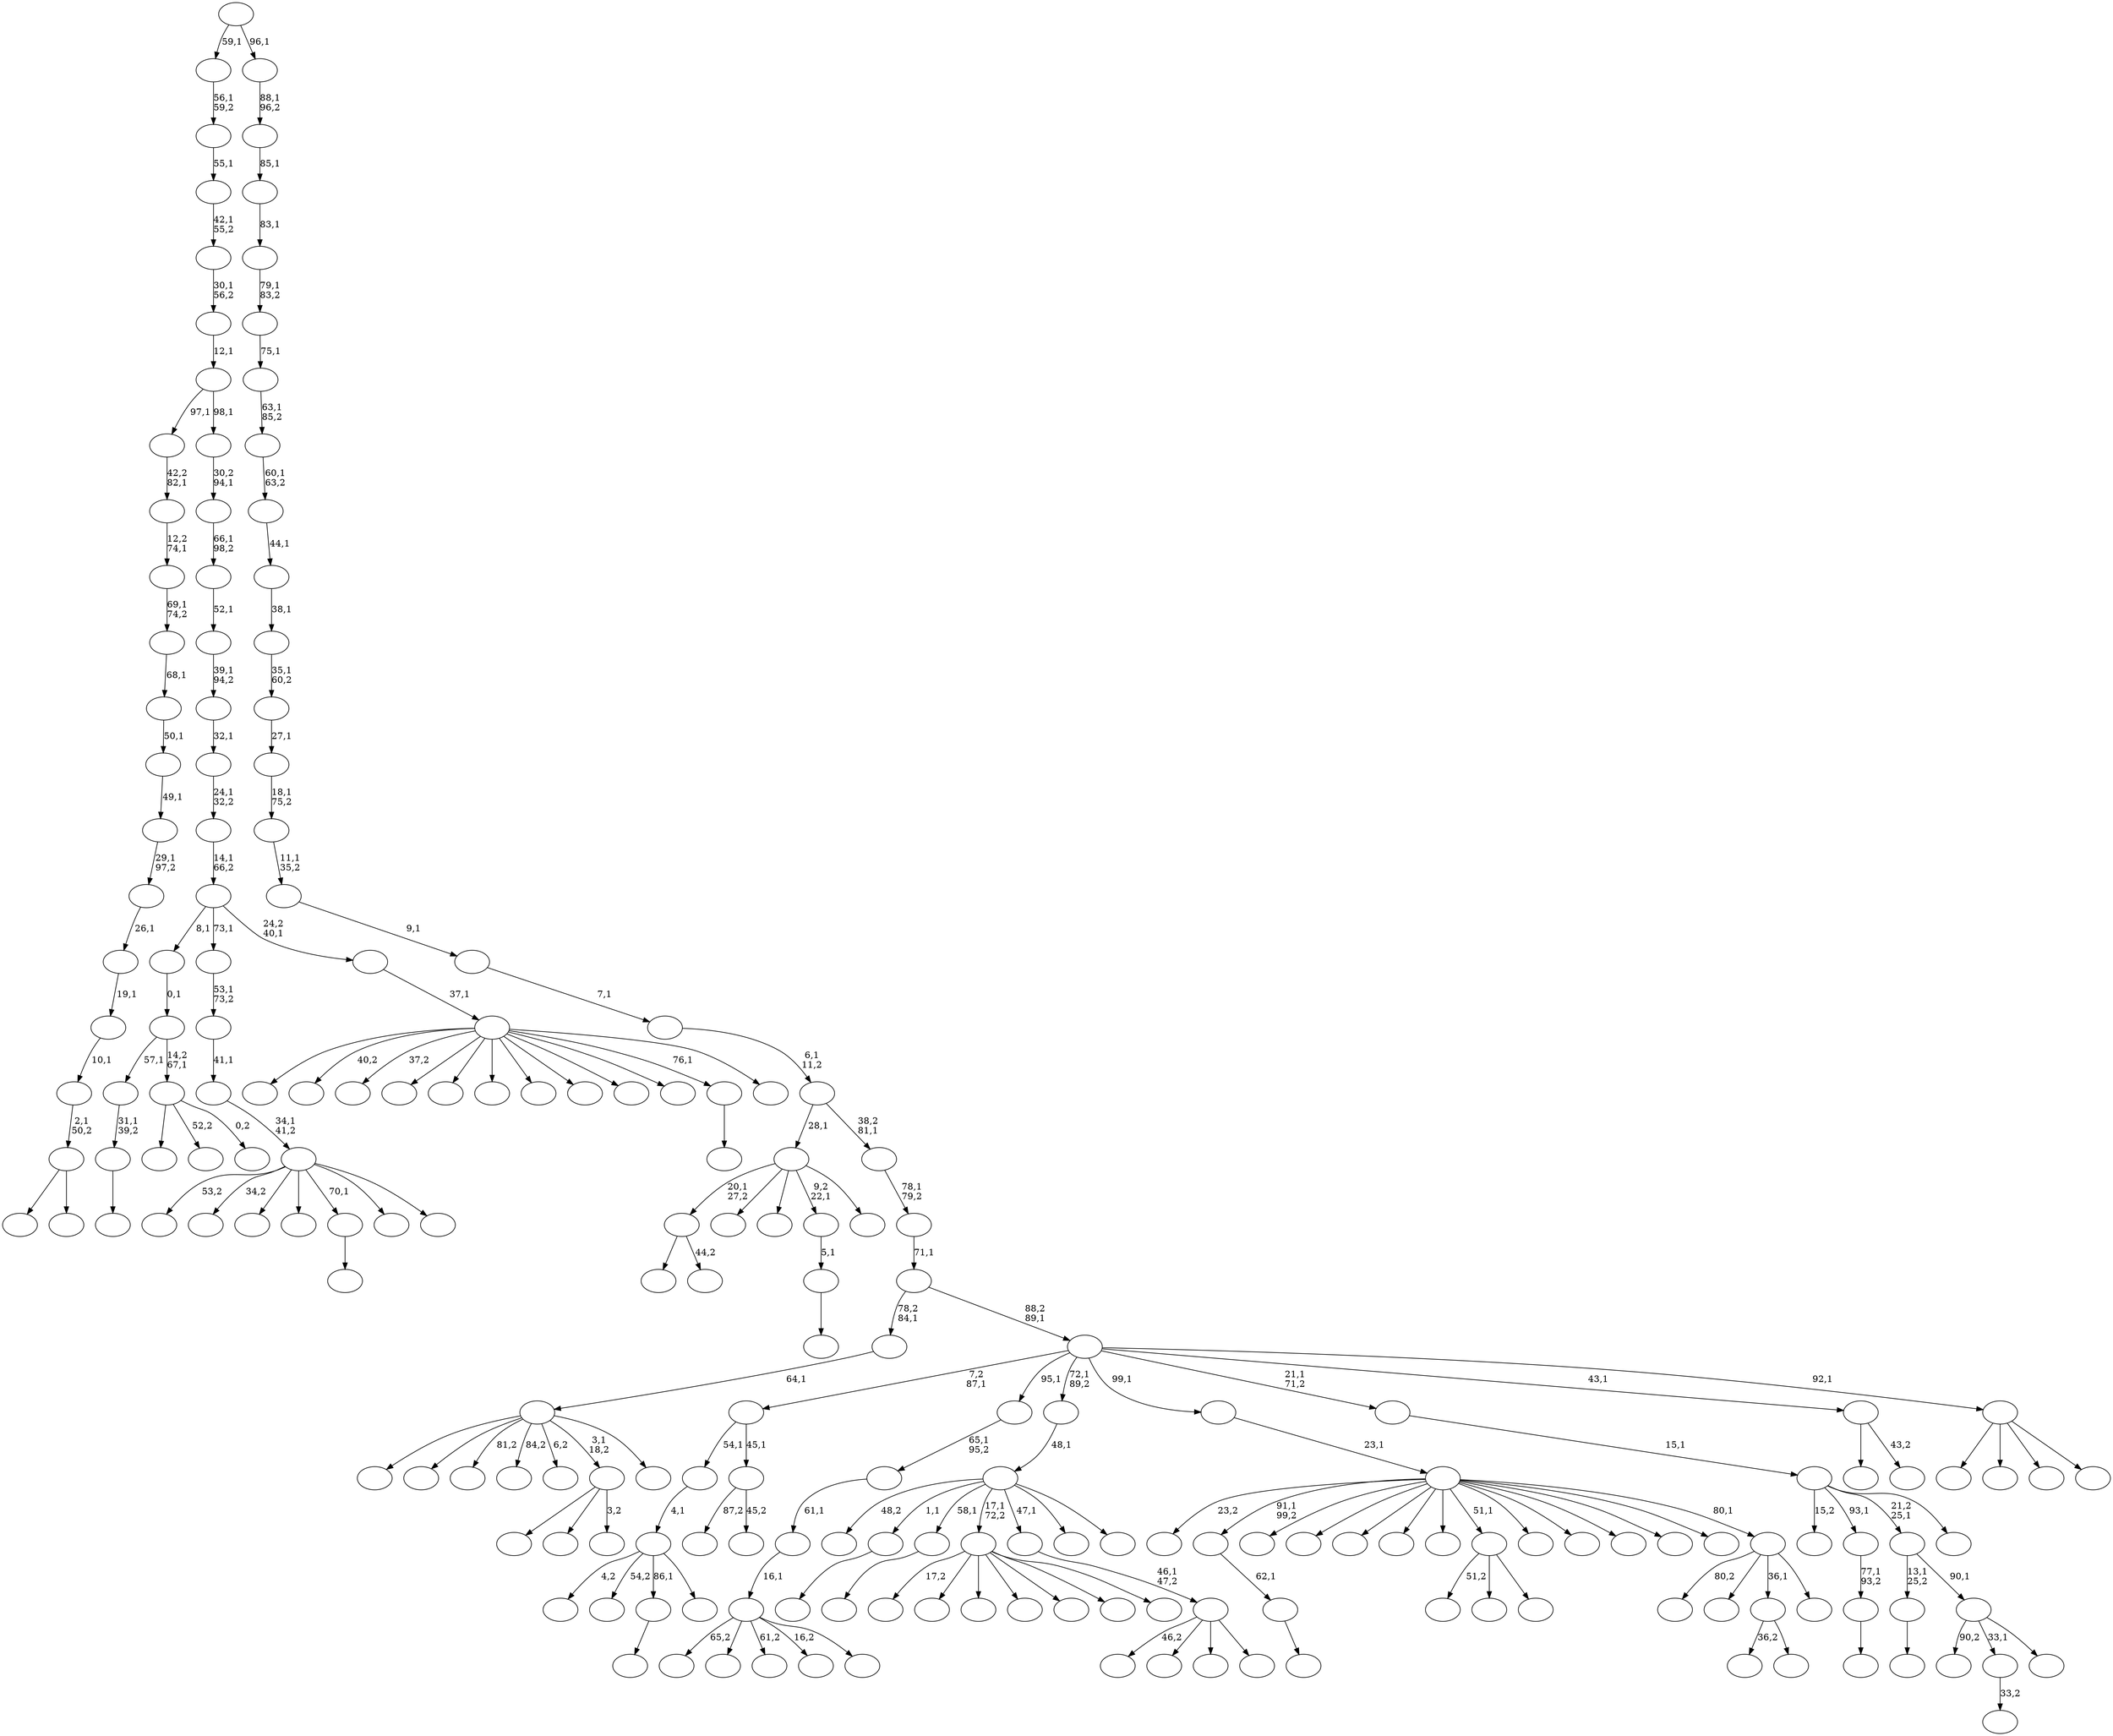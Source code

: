 digraph T {
	200 [label=""]
	199 [label=""]
	198 [label=""]
	197 [label=""]
	196 [label=""]
	195 [label=""]
	194 [label=""]
	193 [label=""]
	192 [label=""]
	191 [label=""]
	190 [label=""]
	189 [label=""]
	188 [label=""]
	187 [label=""]
	186 [label=""]
	185 [label=""]
	184 [label=""]
	183 [label=""]
	182 [label=""]
	181 [label=""]
	180 [label=""]
	179 [label=""]
	178 [label=""]
	177 [label=""]
	176 [label=""]
	175 [label=""]
	174 [label=""]
	173 [label=""]
	172 [label=""]
	171 [label=""]
	170 [label=""]
	169 [label=""]
	168 [label=""]
	167 [label=""]
	166 [label=""]
	165 [label=""]
	164 [label=""]
	163 [label=""]
	162 [label=""]
	161 [label=""]
	160 [label=""]
	159 [label=""]
	158 [label=""]
	157 [label=""]
	156 [label=""]
	155 [label=""]
	154 [label=""]
	153 [label=""]
	152 [label=""]
	151 [label=""]
	150 [label=""]
	149 [label=""]
	148 [label=""]
	147 [label=""]
	146 [label=""]
	145 [label=""]
	144 [label=""]
	143 [label=""]
	142 [label=""]
	141 [label=""]
	140 [label=""]
	139 [label=""]
	138 [label=""]
	137 [label=""]
	136 [label=""]
	135 [label=""]
	134 [label=""]
	133 [label=""]
	132 [label=""]
	131 [label=""]
	130 [label=""]
	129 [label=""]
	128 [label=""]
	127 [label=""]
	126 [label=""]
	125 [label=""]
	124 [label=""]
	123 [label=""]
	122 [label=""]
	121 [label=""]
	120 [label=""]
	119 [label=""]
	118 [label=""]
	117 [label=""]
	116 [label=""]
	115 [label=""]
	114 [label=""]
	113 [label=""]
	112 [label=""]
	111 [label=""]
	110 [label=""]
	109 [label=""]
	108 [label=""]
	107 [label=""]
	106 [label=""]
	105 [label=""]
	104 [label=""]
	103 [label=""]
	102 [label=""]
	101 [label=""]
	100 [label=""]
	99 [label=""]
	98 [label=""]
	97 [label=""]
	96 [label=""]
	95 [label=""]
	94 [label=""]
	93 [label=""]
	92 [label=""]
	91 [label=""]
	90 [label=""]
	89 [label=""]
	88 [label=""]
	87 [label=""]
	86 [label=""]
	85 [label=""]
	84 [label=""]
	83 [label=""]
	82 [label=""]
	81 [label=""]
	80 [label=""]
	79 [label=""]
	78 [label=""]
	77 [label=""]
	76 [label=""]
	75 [label=""]
	74 [label=""]
	73 [label=""]
	72 [label=""]
	71 [label=""]
	70 [label=""]
	69 [label=""]
	68 [label=""]
	67 [label=""]
	66 [label=""]
	65 [label=""]
	64 [label=""]
	63 [label=""]
	62 [label=""]
	61 [label=""]
	60 [label=""]
	59 [label=""]
	58 [label=""]
	57 [label=""]
	56 [label=""]
	55 [label=""]
	54 [label=""]
	53 [label=""]
	52 [label=""]
	51 [label=""]
	50 [label=""]
	49 [label=""]
	48 [label=""]
	47 [label=""]
	46 [label=""]
	45 [label=""]
	44 [label=""]
	43 [label=""]
	42 [label=""]
	41 [label=""]
	40 [label=""]
	39 [label=""]
	38 [label=""]
	37 [label=""]
	36 [label=""]
	35 [label=""]
	34 [label=""]
	33 [label=""]
	32 [label=""]
	31 [label=""]
	30 [label=""]
	29 [label=""]
	28 [label=""]
	27 [label=""]
	26 [label=""]
	25 [label=""]
	24 [label=""]
	23 [label=""]
	22 [label=""]
	21 [label=""]
	20 [label=""]
	19 [label=""]
	18 [label=""]
	17 [label=""]
	16 [label=""]
	15 [label=""]
	14 [label=""]
	13 [label=""]
	12 [label=""]
	11 [label=""]
	10 [label=""]
	9 [label=""]
	8 [label=""]
	7 [label=""]
	6 [label=""]
	5 [label=""]
	4 [label=""]
	3 [label=""]
	2 [label=""]
	1 [label=""]
	0 [label=""]
	195 -> 196 [label=""]
	194 -> 195 [label="31,1\n39,2"]
	180 -> 181 [label=""]
	176 -> 178 [label=""]
	176 -> 177 [label="44,2"]
	171 -> 172 [label=""]
	170 -> 171 [label="77,1\n93,2"]
	167 -> 168 [label=""]
	166 -> 167 [label="62,1"]
	161 -> 192 [label=""]
	161 -> 162 [label=""]
	160 -> 161 [label="2,1\n50,2"]
	159 -> 160 [label="10,1"]
	158 -> 159 [label="19,1"]
	157 -> 158 [label="26,1"]
	156 -> 157 [label="29,1\n97,2"]
	155 -> 156 [label="49,1"]
	154 -> 155 [label="50,1"]
	153 -> 154 [label="68,1"]
	152 -> 153 [label="69,1\n74,2"]
	151 -> 152 [label="12,2\n74,1"]
	150 -> 151 [label="42,2\n82,1"]
	146 -> 147 [label=""]
	142 -> 143 [label="33,2"]
	139 -> 140 [label=""]
	129 -> 130 [label=""]
	128 -> 129 [label="5,1"]
	124 -> 198 [label="4,2"]
	124 -> 197 [label="54,2"]
	124 -> 180 [label="86,1"]
	124 -> 125 [label=""]
	123 -> 124 [label="4,1"]
	117 -> 176 [label="20,1\n27,2"]
	117 -> 163 [label=""]
	117 -> 137 [label=""]
	117 -> 128 [label="9,2\n22,1"]
	117 -> 118 [label=""]
	111 -> 112 [label=""]
	108 -> 186 [label="51,2"]
	108 -> 126 [label=""]
	108 -> 109 [label=""]
	104 -> 105 [label=""]
	97 -> 193 [label=""]
	97 -> 119 [label="52,2"]
	97 -> 98 [label="0,2"]
	96 -> 194 [label="57,1"]
	96 -> 97 [label="14,2\n67,1"]
	95 -> 96 [label="0,1"]
	92 -> 175 [label="17,2"]
	92 -> 169 [label=""]
	92 -> 136 [label=""]
	92 -> 131 [label=""]
	92 -> 121 [label=""]
	92 -> 115 [label=""]
	92 -> 93 [label=""]
	88 -> 144 [label="46,2"]
	88 -> 99 [label=""]
	88 -> 90 [label=""]
	88 -> 89 [label=""]
	87 -> 88 [label="46,1\n47,2"]
	82 -> 188 [label="87,2"]
	82 -> 83 [label="45,2"]
	81 -> 123 [label="54,1"]
	81 -> 82 [label="45,1"]
	77 -> 199 [label="65,2"]
	77 -> 149 [label=""]
	77 -> 134 [label="61,2"]
	77 -> 110 [label="16,2"]
	77 -> 78 [label=""]
	76 -> 77 [label="16,1"]
	75 -> 76 [label="61,1"]
	74 -> 75 [label="65,1\n95,2"]
	72 -> 189 [label="36,2"]
	72 -> 73 [label=""]
	67 -> 68 [label=""]
	65 -> 122 [label=""]
	65 -> 85 [label=""]
	65 -> 66 [label="3,2"]
	62 -> 200 [label="53,2"]
	62 -> 191 [label="34,2"]
	62 -> 190 [label=""]
	62 -> 141 [label=""]
	62 -> 111 [label="70,1"]
	62 -> 79 [label=""]
	62 -> 63 [label=""]
	61 -> 62 [label="34,1\n41,2"]
	60 -> 61 [label="41,1"]
	59 -> 60 [label="53,1\n73,2"]
	57 -> 174 [label=""]
	57 -> 173 [label="40,2"]
	57 -> 165 [label="37,2"]
	57 -> 148 [label=""]
	57 -> 138 [label=""]
	57 -> 106 [label=""]
	57 -> 103 [label=""]
	57 -> 102 [label=""]
	57 -> 100 [label=""]
	57 -> 70 [label=""]
	57 -> 67 [label="76,1"]
	57 -> 58 [label=""]
	56 -> 57 [label="37,1"]
	55 -> 95 [label="8,1"]
	55 -> 59 [label="73,1"]
	55 -> 56 [label="24,2\n40,1"]
	54 -> 55 [label="14,1\n66,2"]
	53 -> 54 [label="24,1\n32,2"]
	52 -> 53 [label="32,1"]
	51 -> 52 [label="39,1\n94,2"]
	50 -> 51 [label="52,1"]
	49 -> 50 [label="66,1\n98,2"]
	48 -> 49 [label="30,2\n94,1"]
	47 -> 150 [label="97,1"]
	47 -> 48 [label="98,1"]
	46 -> 47 [label="12,1"]
	45 -> 46 [label="30,1\n56,2"]
	44 -> 45 [label="42,1\n55,2"]
	43 -> 44 [label="55,1"]
	42 -> 43 [label="56,1\n59,2"]
	40 -> 164 [label="90,2"]
	40 -> 142 [label="33,1"]
	40 -> 41 [label=""]
	39 -> 104 [label="13,1\n25,2"]
	39 -> 40 [label="90,1"]
	37 -> 182 [label="48,2"]
	37 -> 146 [label="1,1"]
	37 -> 139 [label="58,1"]
	37 -> 92 [label="17,1\n72,2"]
	37 -> 87 [label="47,1"]
	37 -> 69 [label=""]
	37 -> 38 [label=""]
	36 -> 37 [label="48,1"]
	34 -> 185 [label=""]
	34 -> 183 [label=""]
	34 -> 120 [label="81,2"]
	34 -> 114 [label="84,2"]
	34 -> 101 [label="6,2"]
	34 -> 65 [label="3,1\n18,2"]
	34 -> 35 [label=""]
	33 -> 34 [label="64,1"]
	31 -> 179 [label="80,2"]
	31 -> 127 [label=""]
	31 -> 72 [label="36,1"]
	31 -> 32 [label=""]
	30 -> 187 [label="23,2"]
	30 -> 166 [label="91,1\n99,2"]
	30 -> 145 [label=""]
	30 -> 135 [label=""]
	30 -> 133 [label=""]
	30 -> 116 [label=""]
	30 -> 113 [label=""]
	30 -> 108 [label="51,1"]
	30 -> 107 [label=""]
	30 -> 94 [label=""]
	30 -> 91 [label=""]
	30 -> 86 [label=""]
	30 -> 80 [label=""]
	30 -> 31 [label="80,1"]
	29 -> 30 [label="23,1"]
	27 -> 184 [label="15,2"]
	27 -> 170 [label="93,1"]
	27 -> 39 [label="21,2\n25,1"]
	27 -> 28 [label=""]
	26 -> 27 [label="15,1"]
	24 -> 64 [label=""]
	24 -> 25 [label="43,2"]
	22 -> 132 [label=""]
	22 -> 84 [label=""]
	22 -> 71 [label=""]
	22 -> 23 [label=""]
	21 -> 81 [label="7,2\n87,1"]
	21 -> 74 [label="95,1"]
	21 -> 36 [label="72,1\n89,2"]
	21 -> 29 [label="99,1"]
	21 -> 26 [label="21,1\n71,2"]
	21 -> 24 [label="43,1"]
	21 -> 22 [label="92,1"]
	20 -> 33 [label="78,2\n84,1"]
	20 -> 21 [label="88,2\n89,1"]
	19 -> 20 [label="71,1"]
	18 -> 19 [label="78,1\n79,2"]
	17 -> 117 [label="28,1"]
	17 -> 18 [label="38,2\n81,1"]
	16 -> 17 [label="6,1\n11,2"]
	15 -> 16 [label="7,1"]
	14 -> 15 [label="9,1"]
	13 -> 14 [label="11,1\n35,2"]
	12 -> 13 [label="18,1\n75,2"]
	11 -> 12 [label="27,1"]
	10 -> 11 [label="35,1\n60,2"]
	9 -> 10 [label="38,1"]
	8 -> 9 [label="44,1"]
	7 -> 8 [label="60,1\n63,2"]
	6 -> 7 [label="63,1\n85,2"]
	5 -> 6 [label="75,1"]
	4 -> 5 [label="79,1\n83,2"]
	3 -> 4 [label="83,1"]
	2 -> 3 [label="85,1"]
	1 -> 2 [label="88,1\n96,2"]
	0 -> 42 [label="59,1"]
	0 -> 1 [label="96,1"]
}
